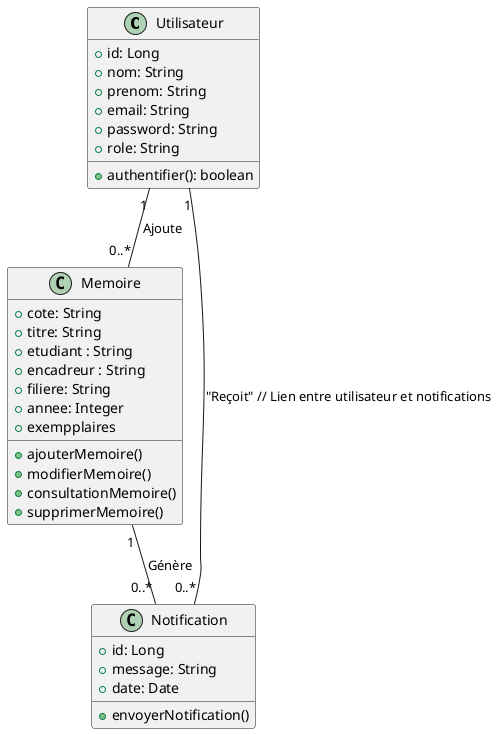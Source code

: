 //Un diagramme de classes montre les relations entre les entités de votre système (les classes et leurs associations).

@startuml
class Utilisateur {
    +id: Long
    +nom: String
    +prenom: String
    +email: String
    +password: String
    +role: String
    +authentifier(): boolean
}

class Memoire {
    +cote: String
    +titre: String
    +etudiant : String
    +encadreur : String
    +filiere: String
    +annee: Integer
    +exempplaires
    +ajouterMemoire()
    +modifierMemoire()
    +consultationMemoire()
    +supprimerMemoire()
}

class Notification {
    +id: Long
    +message: String
    +date: Date
    +envoyerNotification()
}

Utilisateur "1" -- "0..*" Memoire : "Ajoute"
Memoire "1" -- "0..*" Notification : "Génère"
Utilisateur "1" -- "0..*" Notification : "Reçoit" // Lien entre utilisateur et notifications
@enduml
